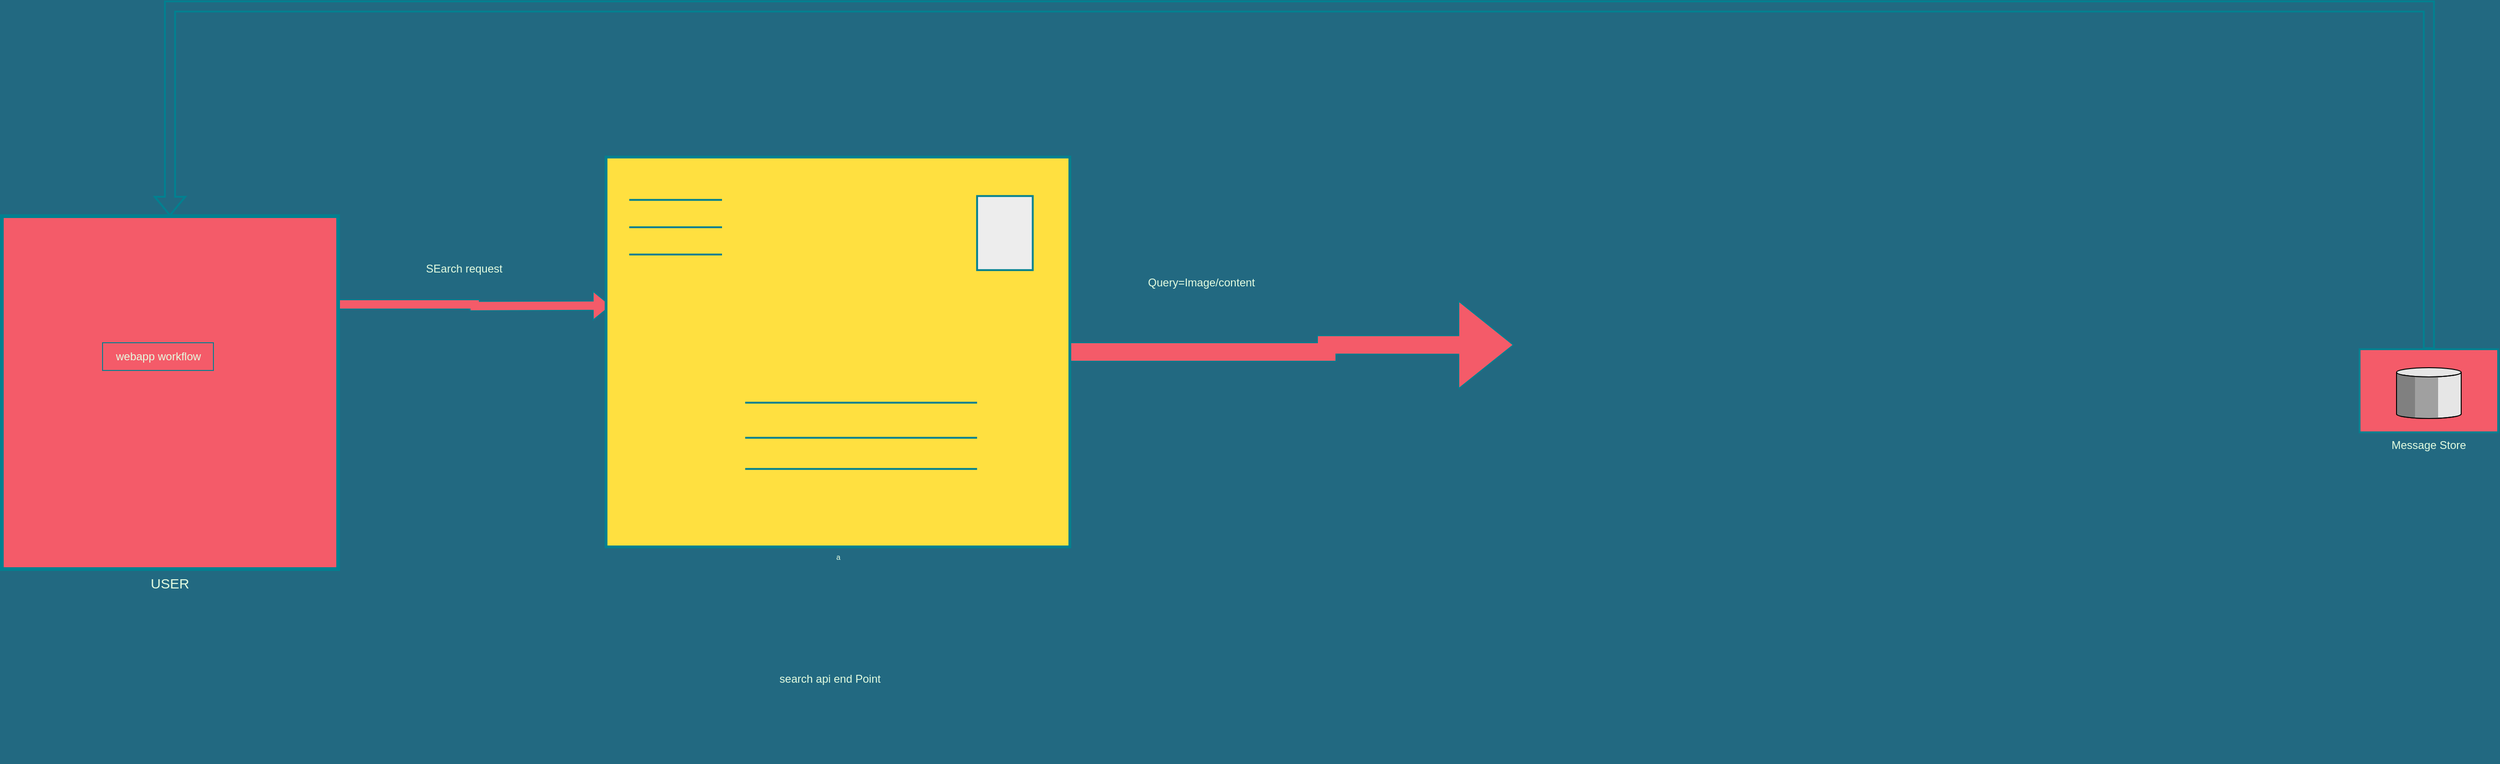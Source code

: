 <mxfile version="21.2.9" type="device">
  <diagram name="Page-1" id="74b105a0-9070-1c63-61bc-23e55f88626e">
    <mxGraphModel dx="6593.5" dy="1817" grid="0" gridSize="10" guides="1" tooltips="1" connect="1" arrows="1" fold="1" page="1" pageScale="1.5" pageWidth="1169" pageHeight="826" background="#226981" math="0" shadow="0">
      <root>
        <mxCell id="0" style=";html=1;" />
        <mxCell id="1" style=";html=1;" parent="0" />
        <mxCell id="FXrp173dpjxoKpHU1RmL-9" style="edgeStyle=orthogonalEdgeStyle;rounded=0;orthogonalLoop=1;jettySize=auto;html=1;exitX=1;exitY=0.25;exitDx=0;exitDy=0;entryX=0.008;entryY=0.149;entryDx=0;entryDy=0;entryPerimeter=0;strokeColor=#028090;fontColor=#E4FDE1;fillColor=#F45B69;shape=flexArrow;" edge="1" parent="1" source="10b056a9c633e61c-4">
          <mxGeometry relative="1" as="geometry">
            <mxPoint x="301.552" y="373.832" as="targetPoint" />
          </mxGeometry>
        </mxCell>
        <mxCell id="10b056a9c633e61c-4" value="USER" style="strokeWidth=4;dashed=0;align=center;fontSize=15;shape=rect;verticalLabelPosition=bottom;verticalAlign=top;fillColor=#F45B69;labelBackgroundColor=none;strokeColor=#028090;fontColor=#E4FDE1;" parent="1" vertex="1">
          <mxGeometry x="-358" y="277" width="364" height="382" as="geometry" />
        </mxCell>
        <mxCell id="FXrp173dpjxoKpHU1RmL-1" value="webapp workflow" style="text;html=1;align=center;verticalAlign=middle;resizable=0;points=[];autosize=2;strokeColor=#028090;fillColor=none;labelBackgroundColor=none;fontColor=#E4FDE1;" vertex="1" parent="10b056a9c633e61c-4">
          <mxGeometry x="109.003" y="137.003" width="120" height="30" as="geometry" />
        </mxCell>
        <mxCell id="10b056a9c633e61c-29" style="edgeStyle=orthogonalEdgeStyle;rounded=0;html=1;endArrow=block;endFill=1;jettySize=auto;orthogonalLoop=1;fontSize=12;strokeWidth=2;startArrow=none;startFill=0;labelBackgroundColor=none;strokeColor=#028090;fontColor=default;shape=flexArrow;" parent="1" source="10b056a9c633e61c-15" target="10b056a9c633e61c-4" edge="1">
          <mxGeometry relative="1" as="geometry">
            <Array as="points">
              <mxPoint x="1507" y="50" />
              <mxPoint x="140" y="50" />
            </Array>
          </mxGeometry>
        </mxCell>
        <mxCell id="10b056a9c633e61c-15" value="Message Store" style="strokeWidth=2;dashed=0;align=center;fontSize=12;verticalLabelPosition=bottom;verticalAlign=top;shape=mxgraph.eip.message_store;fillColor=#F45B69;labelBackgroundColor=none;strokeColor=#028090;fontColor=#E4FDE1;" parent="1" vertex="1">
          <mxGeometry x="2194" y="421" width="150" height="90" as="geometry" />
        </mxCell>
        <mxCell id="FXrp173dpjxoKpHU1RmL-8" value="SEarch request" style="text;html=1;align=center;verticalAlign=middle;resizable=0;points=[];autosize=1;strokeColor=none;fillColor=none;fontColor=#E4FDE1;" vertex="1" parent="1">
          <mxGeometry x="91" y="321" width="101" height="26" as="geometry" />
        </mxCell>
        <mxCell id="FXrp173dpjxoKpHU1RmL-10" style="edgeStyle=orthogonalEdgeStyle;rounded=0;orthogonalLoop=1;jettySize=auto;html=1;strokeColor=#028090;fontColor=#E4FDE1;fillColor=#F45B69;" edge="1" parent="1">
          <mxGeometry relative="1" as="geometry">
            <mxPoint x="742.0" y="493.0" as="sourcePoint" />
            <mxPoint x="742.0" y="513.0" as="targetPoint" />
          </mxGeometry>
        </mxCell>
        <mxCell id="FXrp173dpjxoKpHU1RmL-15" style="edgeStyle=orthogonalEdgeStyle;rounded=0;orthogonalLoop=1;jettySize=auto;html=1;strokeColor=#028090;fontColor=#E4FDE1;fillColor=#F45B69;shape=flexArrow;endWidth=73.333;endSize=19.333;width=20;" edge="1" parent="1" source="FXrp173dpjxoKpHU1RmL-13">
          <mxGeometry relative="1" as="geometry">
            <mxPoint x="1278.5" y="416.333" as="targetPoint" />
            <Array as="points">
              <mxPoint x="1076" y="424" />
              <mxPoint x="1076" y="416" />
            </Array>
          </mxGeometry>
        </mxCell>
        <object label="a" placeholders="1" id="FXrp173dpjxoKpHU1RmL-13">
          <mxCell style="strokeWidth=3;outlineConnect=0;dashed=0;align=center;fontSize=8;shape=mxgraph.eip.retAddr;html=1;verticalLabelPosition=bottom;fillColor=#FFE040;verticalAlign=top;strokeColor=#028090;fontColor=#E4FDE1;" vertex="1" parent="1">
            <mxGeometry x="296" y="213" width="502" height="422" as="geometry" />
          </mxCell>
        </object>
        <mxCell id="FXrp173dpjxoKpHU1RmL-14" value="search api end Point" style="text;html=1;align=center;verticalAlign=middle;resizable=1;points=[ ];autosize=4;strokeColor=none;fillColor=none;fontColor=#E4FDE1;" vertex="1" parent="1">
          <mxGeometry x="302" y="686" width="472" height="183" as="geometry" />
        </mxCell>
        <object label="Query=Image/content" id="FXrp173dpjxoKpHU1RmL-16">
          <mxCell style="text;html=1;align=center;verticalAlign=middle;resizable=1;points=[];autosize=4;strokeColor=none;fillColor=none;fontColor=#E4FDE1;" vertex="1" parent="1">
            <mxGeometry x="839.5" y="313" width="200.5" height="71" as="geometry" />
          </mxCell>
        </object>
      </root>
    </mxGraphModel>
  </diagram>
</mxfile>
